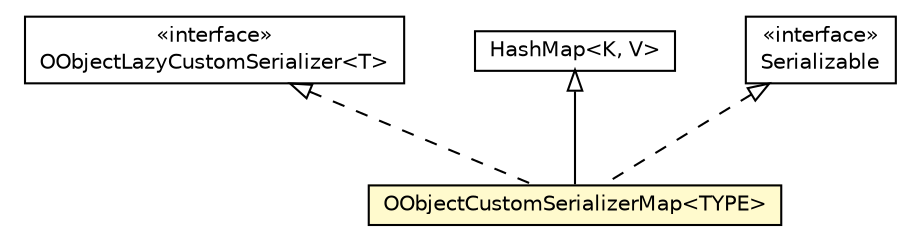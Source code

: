 #!/usr/local/bin/dot
#
# Class diagram 
# Generated by UMLGraph version R5_6-24-gf6e263 (http://www.umlgraph.org/)
#

digraph G {
	edge [fontname="Helvetica",fontsize=10,labelfontname="Helvetica",labelfontsize=10];
	node [fontname="Helvetica",fontsize=10,shape=plaintext];
	nodesep=0.25;
	ranksep=0.5;
	// com.orientechnologies.orient.object.serialization.OObjectLazyCustomSerializer<T>
	c4726962 [label=<<table title="com.orientechnologies.orient.object.serialization.OObjectLazyCustomSerializer" border="0" cellborder="1" cellspacing="0" cellpadding="2" port="p" href="./OObjectLazyCustomSerializer.html">
		<tr><td><table border="0" cellspacing="0" cellpadding="1">
<tr><td align="center" balign="center"> &#171;interface&#187; </td></tr>
<tr><td align="center" balign="center"> OObjectLazyCustomSerializer&lt;T&gt; </td></tr>
		</table></td></tr>
		</table>>, URL="./OObjectLazyCustomSerializer.html", fontname="Helvetica", fontcolor="black", fontsize=10.0];
	// com.orientechnologies.orient.object.serialization.OObjectCustomSerializerMap<TYPE>
	c4726964 [label=<<table title="com.orientechnologies.orient.object.serialization.OObjectCustomSerializerMap" border="0" cellborder="1" cellspacing="0" cellpadding="2" port="p" bgcolor="lemonChiffon" href="./OObjectCustomSerializerMap.html">
		<tr><td><table border="0" cellspacing="0" cellpadding="1">
<tr><td align="center" balign="center"> OObjectCustomSerializerMap&lt;TYPE&gt; </td></tr>
		</table></td></tr>
		</table>>, URL="./OObjectCustomSerializerMap.html", fontname="Helvetica", fontcolor="black", fontsize=10.0];
	//com.orientechnologies.orient.object.serialization.OObjectCustomSerializerMap<TYPE> extends java.util.HashMap<java.lang.Object, java.lang.Object>
	c4727650:p -> c4726964:p [dir=back,arrowtail=empty];
	//com.orientechnologies.orient.object.serialization.OObjectCustomSerializerMap<TYPE> implements java.io.Serializable
	c4727651:p -> c4726964:p [dir=back,arrowtail=empty,style=dashed];
	//com.orientechnologies.orient.object.serialization.OObjectCustomSerializerMap<TYPE> implements com.orientechnologies.orient.object.serialization.OObjectLazyCustomSerializer<T>
	c4726962:p -> c4726964:p [dir=back,arrowtail=empty,style=dashed];
	// java.io.Serializable
	c4727651 [label=<<table title="java.io.Serializable" border="0" cellborder="1" cellspacing="0" cellpadding="2" port="p" href="http://java.sun.com/j2se/1.4.2/docs/api/java/io/Serializable.html">
		<tr><td><table border="0" cellspacing="0" cellpadding="1">
<tr><td align="center" balign="center"> &#171;interface&#187; </td></tr>
<tr><td align="center" balign="center"> Serializable </td></tr>
		</table></td></tr>
		</table>>, URL="http://java.sun.com/j2se/1.4.2/docs/api/java/io/Serializable.html", fontname="Helvetica", fontcolor="black", fontsize=10.0];
	// java.util.HashMap<K, V>
	c4727650 [label=<<table title="java.util.HashMap" border="0" cellborder="1" cellspacing="0" cellpadding="2" port="p" href="http://java.sun.com/j2se/1.4.2/docs/api/java/util/HashMap.html">
		<tr><td><table border="0" cellspacing="0" cellpadding="1">
<tr><td align="center" balign="center"> HashMap&lt;K, V&gt; </td></tr>
		</table></td></tr>
		</table>>, URL="http://java.sun.com/j2se/1.4.2/docs/api/java/util/HashMap.html", fontname="Helvetica", fontcolor="black", fontsize=10.0];
}

